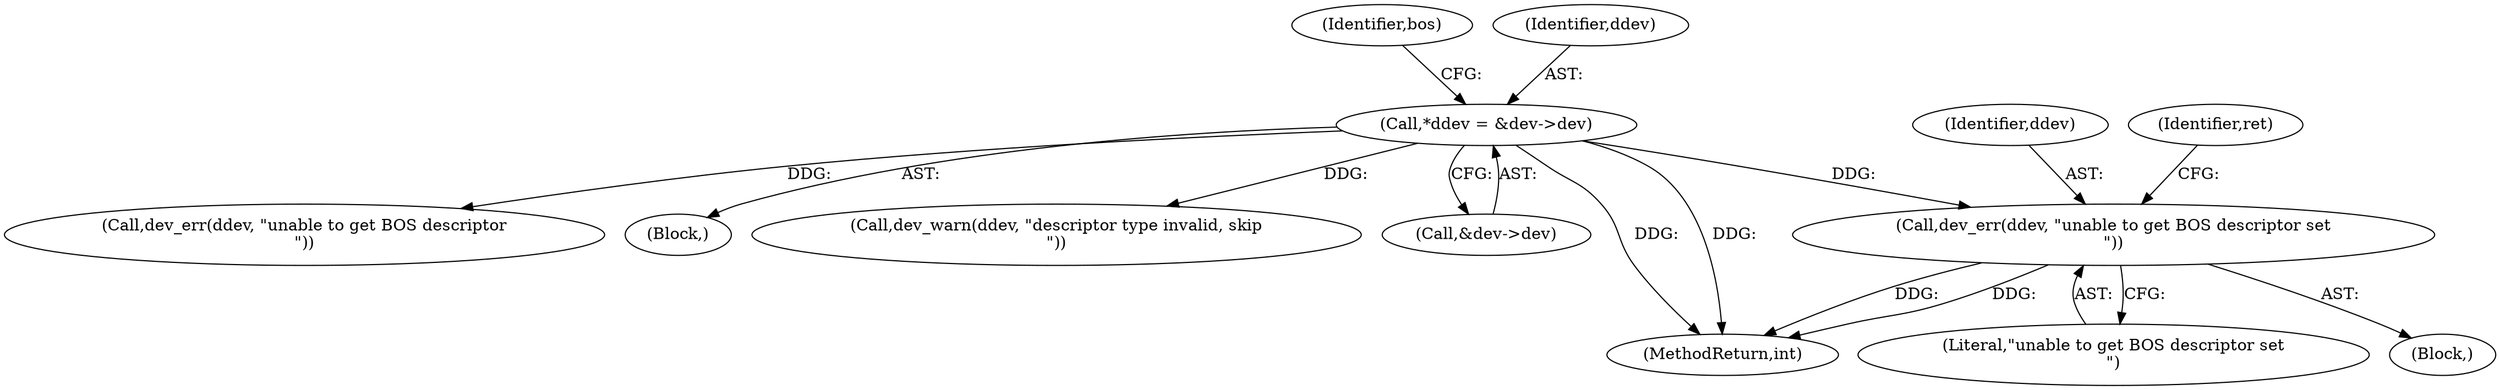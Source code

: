 digraph "0_linux_1c0edc3633b56000e18d82fc241e3995ca18a69e@pointer" {
"1000238" [label="(Call,dev_err(ddev, \"unable to get BOS descriptor set\n\"))"];
"1000107" [label="(Call,*ddev = &dev->dev)"];
"1000238" [label="(Call,dev_err(ddev, \"unable to get BOS descriptor set\n\"))"];
"1000109" [label="(Call,&dev->dev)"];
"1000243" [label="(Identifier,ret)"];
"1000365" [label="(MethodReturn,int)"];
"1000122" [label="(Identifier,bos)"];
"1000239" [label="(Identifier,ddev)"];
"1000107" [label="(Call,*ddev = &dev->dev)"];
"1000146" [label="(Call,dev_err(ddev, \"unable to get BOS descriptor\n\"))"];
"1000105" [label="(Block,)"];
"1000291" [label="(Call,dev_warn(ddev, \"descriptor type invalid, skip\n\"))"];
"1000240" [label="(Literal,\"unable to get BOS descriptor set\n\")"];
"1000237" [label="(Block,)"];
"1000108" [label="(Identifier,ddev)"];
"1000238" -> "1000237"  [label="AST: "];
"1000238" -> "1000240"  [label="CFG: "];
"1000239" -> "1000238"  [label="AST: "];
"1000240" -> "1000238"  [label="AST: "];
"1000243" -> "1000238"  [label="CFG: "];
"1000238" -> "1000365"  [label="DDG: "];
"1000238" -> "1000365"  [label="DDG: "];
"1000107" -> "1000238"  [label="DDG: "];
"1000107" -> "1000105"  [label="AST: "];
"1000107" -> "1000109"  [label="CFG: "];
"1000108" -> "1000107"  [label="AST: "];
"1000109" -> "1000107"  [label="AST: "];
"1000122" -> "1000107"  [label="CFG: "];
"1000107" -> "1000365"  [label="DDG: "];
"1000107" -> "1000365"  [label="DDG: "];
"1000107" -> "1000146"  [label="DDG: "];
"1000107" -> "1000291"  [label="DDG: "];
}
